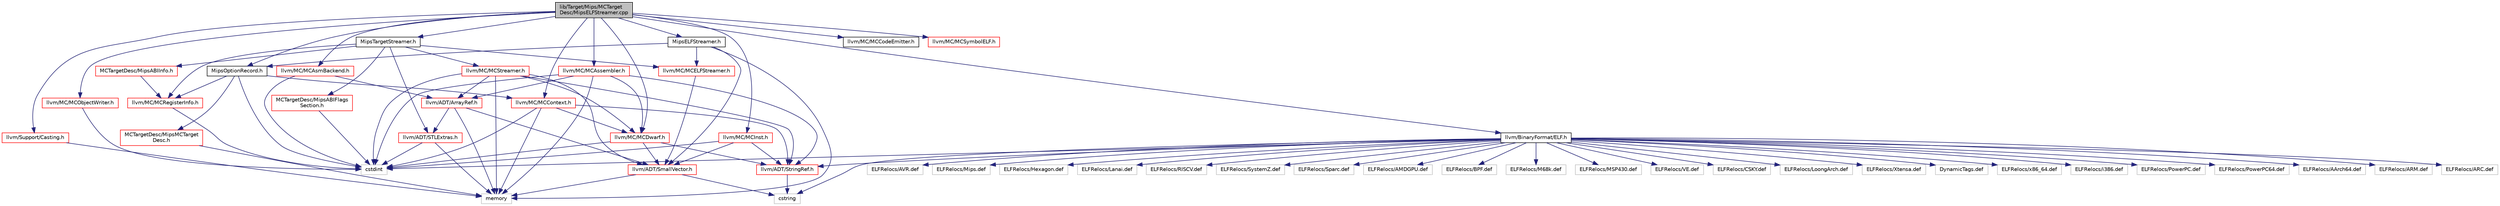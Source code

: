 digraph "lib/Target/Mips/MCTargetDesc/MipsELFStreamer.cpp"
{
 // LATEX_PDF_SIZE
  bgcolor="transparent";
  edge [fontname="Helvetica",fontsize="10",labelfontname="Helvetica",labelfontsize="10"];
  node [fontname="Helvetica",fontsize="10",shape=record];
  Node1 [label="lib/Target/Mips/MCTarget\lDesc/MipsELFStreamer.cpp",height=0.2,width=0.4,color="black", fillcolor="grey75", style="filled", fontcolor="black",tooltip=" "];
  Node1 -> Node2 [color="midnightblue",fontsize="10",style="solid",fontname="Helvetica"];
  Node2 [label="MipsELFStreamer.h",height=0.2,width=0.4,color="black",URL="$MipsELFStreamer_8h.html",tooltip=" "];
  Node2 -> Node3 [color="midnightblue",fontsize="10",style="solid",fontname="Helvetica"];
  Node3 [label="MipsOptionRecord.h",height=0.2,width=0.4,color="black",URL="$MipsOptionRecord_8h.html",tooltip=" "];
  Node3 -> Node4 [color="midnightblue",fontsize="10",style="solid",fontname="Helvetica"];
  Node4 [label="MCTargetDesc/MipsMCTarget\lDesc.h",height=0.2,width=0.4,color="red",URL="$MipsMCTargetDesc_8h.html",tooltip=" "];
  Node4 -> Node10 [color="midnightblue",fontsize="10",style="solid",fontname="Helvetica"];
  Node10 [label="memory",height=0.2,width=0.4,color="grey75",tooltip=" "];
  Node3 -> Node14 [color="midnightblue",fontsize="10",style="solid",fontname="Helvetica"];
  Node14 [label="llvm/MC/MCContext.h",height=0.2,width=0.4,color="red",URL="$MCContext_8h.html",tooltip=" "];
  Node14 -> Node64 [color="midnightblue",fontsize="10",style="solid",fontname="Helvetica"];
  Node64 [label="llvm/ADT/StringRef.h",height=0.2,width=0.4,color="red",URL="$StringRef_8h.html",tooltip=" "];
  Node64 -> Node33 [color="midnightblue",fontsize="10",style="solid",fontname="Helvetica"];
  Node33 [label="cstring",height=0.2,width=0.4,color="grey75",tooltip=" "];
  Node14 -> Node85 [color="midnightblue",fontsize="10",style="solid",fontname="Helvetica"];
  Node85 [label="llvm/MC/MCDwarf.h",height=0.2,width=0.4,color="red",URL="$MCDwarf_8h.html",tooltip=" "];
  Node85 -> Node52 [color="midnightblue",fontsize="10",style="solid",fontname="Helvetica"];
  Node52 [label="llvm/ADT/SmallVector.h",height=0.2,width=0.4,color="red",URL="$SmallVector_8h.html",tooltip=" "];
  Node52 -> Node33 [color="midnightblue",fontsize="10",style="solid",fontname="Helvetica"];
  Node52 -> Node10 [color="midnightblue",fontsize="10",style="solid",fontname="Helvetica"];
  Node85 -> Node64 [color="midnightblue",fontsize="10",style="solid",fontname="Helvetica"];
  Node85 -> Node19 [color="midnightblue",fontsize="10",style="solid",fontname="Helvetica"];
  Node19 [label="cstdint",height=0.2,width=0.4,color="grey75",tooltip=" "];
  Node14 -> Node19 [color="midnightblue",fontsize="10",style="solid",fontname="Helvetica"];
  Node14 -> Node10 [color="midnightblue",fontsize="10",style="solid",fontname="Helvetica"];
  Node3 -> Node118 [color="midnightblue",fontsize="10",style="solid",fontname="Helvetica"];
  Node118 [label="llvm/MC/MCRegisterInfo.h",height=0.2,width=0.4,color="red",URL="$MCRegisterInfo_8h.html",tooltip=" "];
  Node118 -> Node19 [color="midnightblue",fontsize="10",style="solid",fontname="Helvetica"];
  Node3 -> Node19 [color="midnightblue",fontsize="10",style="solid",fontname="Helvetica"];
  Node2 -> Node52 [color="midnightblue",fontsize="10",style="solid",fontname="Helvetica"];
  Node2 -> Node122 [color="midnightblue",fontsize="10",style="solid",fontname="Helvetica"];
  Node122 [label="llvm/MC/MCELFStreamer.h",height=0.2,width=0.4,color="red",URL="$MCELFStreamer_8h.html",tooltip=" "];
  Node122 -> Node52 [color="midnightblue",fontsize="10",style="solid",fontname="Helvetica"];
  Node2 -> Node10 [color="midnightblue",fontsize="10",style="solid",fontname="Helvetica"];
  Node1 -> Node3 [color="midnightblue",fontsize="10",style="solid",fontname="Helvetica"];
  Node1 -> Node135 [color="midnightblue",fontsize="10",style="solid",fontname="Helvetica"];
  Node135 [label="MipsTargetStreamer.h",height=0.2,width=0.4,color="black",URL="$MipsTargetStreamer_8h.html",tooltip=" "];
  Node135 -> Node136 [color="midnightblue",fontsize="10",style="solid",fontname="Helvetica"];
  Node136 [label="MCTargetDesc/MipsABIFlags\lSection.h",height=0.2,width=0.4,color="red",URL="$MipsABIFlagsSection_8h.html",tooltip=" "];
  Node136 -> Node19 [color="midnightblue",fontsize="10",style="solid",fontname="Helvetica"];
  Node135 -> Node138 [color="midnightblue",fontsize="10",style="solid",fontname="Helvetica"];
  Node138 [label="MCTargetDesc/MipsABIInfo.h",height=0.2,width=0.4,color="red",URL="$MipsABIInfo_8h.html",tooltip=" "];
  Node138 -> Node118 [color="midnightblue",fontsize="10",style="solid",fontname="Helvetica"];
  Node135 -> Node54 [color="midnightblue",fontsize="10",style="solid",fontname="Helvetica"];
  Node54 [label="llvm/ADT/STLExtras.h",height=0.2,width=0.4,color="red",URL="$STLExtras_8h.html",tooltip=" "];
  Node54 -> Node19 [color="midnightblue",fontsize="10",style="solid",fontname="Helvetica"];
  Node54 -> Node10 [color="midnightblue",fontsize="10",style="solid",fontname="Helvetica"];
  Node135 -> Node122 [color="midnightblue",fontsize="10",style="solid",fontname="Helvetica"];
  Node135 -> Node118 [color="midnightblue",fontsize="10",style="solid",fontname="Helvetica"];
  Node135 -> Node125 [color="midnightblue",fontsize="10",style="solid",fontname="Helvetica"];
  Node125 [label="llvm/MC/MCStreamer.h",height=0.2,width=0.4,color="red",URL="$MCStreamer_8h.html",tooltip=" "];
  Node125 -> Node46 [color="midnightblue",fontsize="10",style="solid",fontname="Helvetica"];
  Node46 [label="llvm/ADT/ArrayRef.h",height=0.2,width=0.4,color="red",URL="$ArrayRef_8h.html",tooltip=" "];
  Node46 -> Node52 [color="midnightblue",fontsize="10",style="solid",fontname="Helvetica"];
  Node46 -> Node54 [color="midnightblue",fontsize="10",style="solid",fontname="Helvetica"];
  Node46 -> Node10 [color="midnightblue",fontsize="10",style="solid",fontname="Helvetica"];
  Node125 -> Node52 [color="midnightblue",fontsize="10",style="solid",fontname="Helvetica"];
  Node125 -> Node64 [color="midnightblue",fontsize="10",style="solid",fontname="Helvetica"];
  Node125 -> Node85 [color="midnightblue",fontsize="10",style="solid",fontname="Helvetica"];
  Node125 -> Node19 [color="midnightblue",fontsize="10",style="solid",fontname="Helvetica"];
  Node125 -> Node10 [color="midnightblue",fontsize="10",style="solid",fontname="Helvetica"];
  Node1 -> Node140 [color="midnightblue",fontsize="10",style="solid",fontname="Helvetica"];
  Node140 [label="llvm/BinaryFormat/ELF.h",height=0.2,width=0.4,color="black",URL="$BinaryFormat_2ELF_8h.html",tooltip=" "];
  Node140 -> Node64 [color="midnightblue",fontsize="10",style="solid",fontname="Helvetica"];
  Node140 -> Node19 [color="midnightblue",fontsize="10",style="solid",fontname="Helvetica"];
  Node140 -> Node33 [color="midnightblue",fontsize="10",style="solid",fontname="Helvetica"];
  Node140 -> Node141 [color="midnightblue",fontsize="10",style="solid",fontname="Helvetica"];
  Node141 [label="ELFRelocs/x86_64.def",height=0.2,width=0.4,color="grey75",tooltip=" "];
  Node140 -> Node142 [color="midnightblue",fontsize="10",style="solid",fontname="Helvetica"];
  Node142 [label="ELFRelocs/i386.def",height=0.2,width=0.4,color="grey75",tooltip=" "];
  Node140 -> Node143 [color="midnightblue",fontsize="10",style="solid",fontname="Helvetica"];
  Node143 [label="ELFRelocs/PowerPC.def",height=0.2,width=0.4,color="grey75",tooltip=" "];
  Node140 -> Node144 [color="midnightblue",fontsize="10",style="solid",fontname="Helvetica"];
  Node144 [label="ELFRelocs/PowerPC64.def",height=0.2,width=0.4,color="grey75",tooltip=" "];
  Node140 -> Node145 [color="midnightblue",fontsize="10",style="solid",fontname="Helvetica"];
  Node145 [label="ELFRelocs/AArch64.def",height=0.2,width=0.4,color="grey75",tooltip=" "];
  Node140 -> Node146 [color="midnightblue",fontsize="10",style="solid",fontname="Helvetica"];
  Node146 [label="ELFRelocs/ARM.def",height=0.2,width=0.4,color="grey75",tooltip=" "];
  Node140 -> Node147 [color="midnightblue",fontsize="10",style="solid",fontname="Helvetica"];
  Node147 [label="ELFRelocs/ARC.def",height=0.2,width=0.4,color="grey75",tooltip=" "];
  Node140 -> Node148 [color="midnightblue",fontsize="10",style="solid",fontname="Helvetica"];
  Node148 [label="ELFRelocs/AVR.def",height=0.2,width=0.4,color="grey75",tooltip=" "];
  Node140 -> Node149 [color="midnightblue",fontsize="10",style="solid",fontname="Helvetica"];
  Node149 [label="ELFRelocs/Mips.def",height=0.2,width=0.4,color="grey75",tooltip=" "];
  Node140 -> Node150 [color="midnightblue",fontsize="10",style="solid",fontname="Helvetica"];
  Node150 [label="ELFRelocs/Hexagon.def",height=0.2,width=0.4,color="grey75",tooltip=" "];
  Node140 -> Node151 [color="midnightblue",fontsize="10",style="solid",fontname="Helvetica"];
  Node151 [label="ELFRelocs/Lanai.def",height=0.2,width=0.4,color="grey75",tooltip=" "];
  Node140 -> Node152 [color="midnightblue",fontsize="10",style="solid",fontname="Helvetica"];
  Node152 [label="ELFRelocs/RISCV.def",height=0.2,width=0.4,color="grey75",tooltip=" "];
  Node140 -> Node153 [color="midnightblue",fontsize="10",style="solid",fontname="Helvetica"];
  Node153 [label="ELFRelocs/SystemZ.def",height=0.2,width=0.4,color="grey75",tooltip=" "];
  Node140 -> Node154 [color="midnightblue",fontsize="10",style="solid",fontname="Helvetica"];
  Node154 [label="ELFRelocs/Sparc.def",height=0.2,width=0.4,color="grey75",tooltip=" "];
  Node140 -> Node155 [color="midnightblue",fontsize="10",style="solid",fontname="Helvetica"];
  Node155 [label="ELFRelocs/AMDGPU.def",height=0.2,width=0.4,color="grey75",tooltip=" "];
  Node140 -> Node156 [color="midnightblue",fontsize="10",style="solid",fontname="Helvetica"];
  Node156 [label="ELFRelocs/BPF.def",height=0.2,width=0.4,color="grey75",tooltip=" "];
  Node140 -> Node157 [color="midnightblue",fontsize="10",style="solid",fontname="Helvetica"];
  Node157 [label="ELFRelocs/M68k.def",height=0.2,width=0.4,color="grey75",tooltip=" "];
  Node140 -> Node158 [color="midnightblue",fontsize="10",style="solid",fontname="Helvetica"];
  Node158 [label="ELFRelocs/MSP430.def",height=0.2,width=0.4,color="grey75",tooltip=" "];
  Node140 -> Node159 [color="midnightblue",fontsize="10",style="solid",fontname="Helvetica"];
  Node159 [label="ELFRelocs/VE.def",height=0.2,width=0.4,color="grey75",tooltip=" "];
  Node140 -> Node160 [color="midnightblue",fontsize="10",style="solid",fontname="Helvetica"];
  Node160 [label="ELFRelocs/CSKY.def",height=0.2,width=0.4,color="grey75",tooltip=" "];
  Node140 -> Node161 [color="midnightblue",fontsize="10",style="solid",fontname="Helvetica"];
  Node161 [label="ELFRelocs/LoongArch.def",height=0.2,width=0.4,color="grey75",tooltip=" "];
  Node140 -> Node162 [color="midnightblue",fontsize="10",style="solid",fontname="Helvetica"];
  Node162 [label="ELFRelocs/Xtensa.def",height=0.2,width=0.4,color="grey75",tooltip=" "];
  Node140 -> Node163 [color="midnightblue",fontsize="10",style="solid",fontname="Helvetica"];
  Node163 [label="DynamicTags.def",height=0.2,width=0.4,color="grey75",tooltip=" "];
  Node1 -> Node164 [color="midnightblue",fontsize="10",style="solid",fontname="Helvetica"];
  Node164 [label="llvm/MC/MCAsmBackend.h",height=0.2,width=0.4,color="red",URL="$MCAsmBackend_8h.html",tooltip=" "];
  Node164 -> Node46 [color="midnightblue",fontsize="10",style="solid",fontname="Helvetica"];
  Node164 -> Node19 [color="midnightblue",fontsize="10",style="solid",fontname="Helvetica"];
  Node1 -> Node165 [color="midnightblue",fontsize="10",style="solid",fontname="Helvetica"];
  Node165 [label="llvm/MC/MCAssembler.h",height=0.2,width=0.4,color="red",URL="$MCAssembler_8h.html",tooltip=" "];
  Node165 -> Node46 [color="midnightblue",fontsize="10",style="solid",fontname="Helvetica"];
  Node165 -> Node64 [color="midnightblue",fontsize="10",style="solid",fontname="Helvetica"];
  Node165 -> Node85 [color="midnightblue",fontsize="10",style="solid",fontname="Helvetica"];
  Node165 -> Node19 [color="midnightblue",fontsize="10",style="solid",fontname="Helvetica"];
  Node165 -> Node10 [color="midnightblue",fontsize="10",style="solid",fontname="Helvetica"];
  Node1 -> Node171 [color="midnightblue",fontsize="10",style="solid",fontname="Helvetica"];
  Node171 [label="llvm/MC/MCCodeEmitter.h",height=0.2,width=0.4,color="black",URL="$MCCodeEmitter_8h.html",tooltip=" "];
  Node1 -> Node14 [color="midnightblue",fontsize="10",style="solid",fontname="Helvetica"];
  Node1 -> Node85 [color="midnightblue",fontsize="10",style="solid",fontname="Helvetica"];
  Node1 -> Node116 [color="midnightblue",fontsize="10",style="solid",fontname="Helvetica"];
  Node116 [label="llvm/MC/MCInst.h",height=0.2,width=0.4,color="red",URL="$MCInst_8h.html",tooltip=" "];
  Node116 -> Node52 [color="midnightblue",fontsize="10",style="solid",fontname="Helvetica"];
  Node116 -> Node64 [color="midnightblue",fontsize="10",style="solid",fontname="Helvetica"];
  Node116 -> Node19 [color="midnightblue",fontsize="10",style="solid",fontname="Helvetica"];
  Node1 -> Node172 [color="midnightblue",fontsize="10",style="solid",fontname="Helvetica"];
  Node172 [label="llvm/MC/MCObjectWriter.h",height=0.2,width=0.4,color="red",URL="$MCObjectWriter_8h.html",tooltip=" "];
  Node172 -> Node19 [color="midnightblue",fontsize="10",style="solid",fontname="Helvetica"];
  Node1 -> Node173 [color="midnightblue",fontsize="10",style="solid",fontname="Helvetica"];
  Node173 [label="llvm/MC/MCSymbolELF.h",height=0.2,width=0.4,color="red",URL="$MCSymbolELF_8h.html",tooltip=" "];
  Node1 -> Node174 [color="midnightblue",fontsize="10",style="solid",fontname="Helvetica"];
  Node174 [label="llvm/Support/Casting.h",height=0.2,width=0.4,color="red",URL="$Casting_8h.html",tooltip=" "];
  Node174 -> Node10 [color="midnightblue",fontsize="10",style="solid",fontname="Helvetica"];
}

